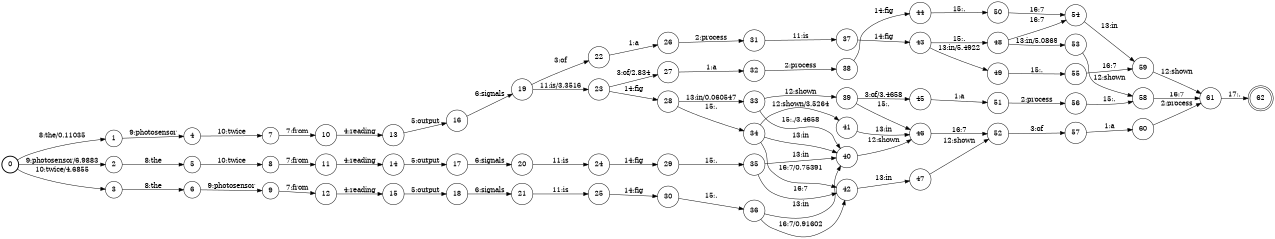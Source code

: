 digraph FST {
rankdir = LR;
size = "8.5,11";
label = "";
center = 1;
orientation = Portrait;
ranksep = "0.4";
nodesep = "0.25";
0 [label = "0", shape = circle, style = bold, fontsize = 14]
	0 -> 1 [label = "8:the/0.11035", fontsize = 14];
	0 -> 2 [label = "9:photosensor/6.9883", fontsize = 14];
	0 -> 3 [label = "10:twice/4.6855", fontsize = 14];
1 [label = "1", shape = circle, style = solid, fontsize = 14]
	1 -> 4 [label = "9:photosensor", fontsize = 14];
2 [label = "2", shape = circle, style = solid, fontsize = 14]
	2 -> 5 [label = "8:the", fontsize = 14];
3 [label = "3", shape = circle, style = solid, fontsize = 14]
	3 -> 6 [label = "8:the", fontsize = 14];
4 [label = "4", shape = circle, style = solid, fontsize = 14]
	4 -> 7 [label = "10:twice", fontsize = 14];
5 [label = "5", shape = circle, style = solid, fontsize = 14]
	5 -> 8 [label = "10:twice", fontsize = 14];
6 [label = "6", shape = circle, style = solid, fontsize = 14]
	6 -> 9 [label = "9:photosensor", fontsize = 14];
7 [label = "7", shape = circle, style = solid, fontsize = 14]
	7 -> 10 [label = "7:from", fontsize = 14];
8 [label = "8", shape = circle, style = solid, fontsize = 14]
	8 -> 11 [label = "7:from", fontsize = 14];
9 [label = "9", shape = circle, style = solid, fontsize = 14]
	9 -> 12 [label = "7:from", fontsize = 14];
10 [label = "10", shape = circle, style = solid, fontsize = 14]
	10 -> 13 [label = "4:reading", fontsize = 14];
11 [label = "11", shape = circle, style = solid, fontsize = 14]
	11 -> 14 [label = "4:reading", fontsize = 14];
12 [label = "12", shape = circle, style = solid, fontsize = 14]
	12 -> 15 [label = "4:reading", fontsize = 14];
13 [label = "13", shape = circle, style = solid, fontsize = 14]
	13 -> 16 [label = "5:output", fontsize = 14];
14 [label = "14", shape = circle, style = solid, fontsize = 14]
	14 -> 17 [label = "5:output", fontsize = 14];
15 [label = "15", shape = circle, style = solid, fontsize = 14]
	15 -> 18 [label = "5:output", fontsize = 14];
16 [label = "16", shape = circle, style = solid, fontsize = 14]
	16 -> 19 [label = "6:signals", fontsize = 14];
17 [label = "17", shape = circle, style = solid, fontsize = 14]
	17 -> 20 [label = "6:signals", fontsize = 14];
18 [label = "18", shape = circle, style = solid, fontsize = 14]
	18 -> 21 [label = "6:signals", fontsize = 14];
19 [label = "19", shape = circle, style = solid, fontsize = 14]
	19 -> 22 [label = "3:of", fontsize = 14];
	19 -> 23 [label = "11:is/3.3516", fontsize = 14];
20 [label = "20", shape = circle, style = solid, fontsize = 14]
	20 -> 24 [label = "11:is", fontsize = 14];
21 [label = "21", shape = circle, style = solid, fontsize = 14]
	21 -> 25 [label = "11:is", fontsize = 14];
22 [label = "22", shape = circle, style = solid, fontsize = 14]
	22 -> 26 [label = "1:a", fontsize = 14];
23 [label = "23", shape = circle, style = solid, fontsize = 14]
	23 -> 27 [label = "3:of/2.834", fontsize = 14];
	23 -> 28 [label = "14:fig", fontsize = 14];
24 [label = "24", shape = circle, style = solid, fontsize = 14]
	24 -> 29 [label = "14:fig", fontsize = 14];
25 [label = "25", shape = circle, style = solid, fontsize = 14]
	25 -> 30 [label = "14:fig", fontsize = 14];
26 [label = "26", shape = circle, style = solid, fontsize = 14]
	26 -> 31 [label = "2:process", fontsize = 14];
27 [label = "27", shape = circle, style = solid, fontsize = 14]
	27 -> 32 [label = "1:a", fontsize = 14];
28 [label = "28", shape = circle, style = solid, fontsize = 14]
	28 -> 33 [label = "13:in/0.060547", fontsize = 14];
	28 -> 34 [label = "15:.", fontsize = 14];
29 [label = "29", shape = circle, style = solid, fontsize = 14]
	29 -> 35 [label = "15:.", fontsize = 14];
30 [label = "30", shape = circle, style = solid, fontsize = 14]
	30 -> 36 [label = "15:.", fontsize = 14];
31 [label = "31", shape = circle, style = solid, fontsize = 14]
	31 -> 37 [label = "11:is", fontsize = 14];
32 [label = "32", shape = circle, style = solid, fontsize = 14]
	32 -> 38 [label = "2:process", fontsize = 14];
33 [label = "33", shape = circle, style = solid, fontsize = 14]
	33 -> 39 [label = "12:shown", fontsize = 14];
	33 -> 40 [label = "15:./3.4658", fontsize = 14];
34 [label = "34", shape = circle, style = solid, fontsize = 14]
	34 -> 41 [label = "12:shown/3.5264", fontsize = 14];
	34 -> 40 [label = "13:in", fontsize = 14];
	34 -> 42 [label = "16:7/0.75391", fontsize = 14];
35 [label = "35", shape = circle, style = solid, fontsize = 14]
	35 -> 40 [label = "13:in", fontsize = 14];
	35 -> 42 [label = "16:7", fontsize = 14];
36 [label = "36", shape = circle, style = solid, fontsize = 14]
	36 -> 40 [label = "13:in", fontsize = 14];
	36 -> 42 [label = "16:7/0.91602", fontsize = 14];
37 [label = "37", shape = circle, style = solid, fontsize = 14]
	37 -> 43 [label = "14:fig", fontsize = 14];
38 [label = "38", shape = circle, style = solid, fontsize = 14]
	38 -> 44 [label = "14:fig", fontsize = 14];
39 [label = "39", shape = circle, style = solid, fontsize = 14]
	39 -> 45 [label = "3:of/3.4658", fontsize = 14];
	39 -> 46 [label = "15:.", fontsize = 14];
40 [label = "40", shape = circle, style = solid, fontsize = 14]
	40 -> 46 [label = "12:shown", fontsize = 14];
41 [label = "41", shape = circle, style = solid, fontsize = 14]
	41 -> 46 [label = "13:in", fontsize = 14];
42 [label = "42", shape = circle, style = solid, fontsize = 14]
	42 -> 47 [label = "13:in", fontsize = 14];
43 [label = "43", shape = circle, style = solid, fontsize = 14]
	43 -> 49 [label = "13:in/5.4922", fontsize = 14];
	43 -> 48 [label = "15:.", fontsize = 14];
44 [label = "44", shape = circle, style = solid, fontsize = 14]
	44 -> 50 [label = "15:.", fontsize = 14];
45 [label = "45", shape = circle, style = solid, fontsize = 14]
	45 -> 51 [label = "1:a", fontsize = 14];
46 [label = "46", shape = circle, style = solid, fontsize = 14]
	46 -> 52 [label = "16:7", fontsize = 14];
47 [label = "47", shape = circle, style = solid, fontsize = 14]
	47 -> 52 [label = "12:shown", fontsize = 14];
48 [label = "48", shape = circle, style = solid, fontsize = 14]
	48 -> 53 [label = "13:in/5.0869", fontsize = 14];
	48 -> 54 [label = "16:7", fontsize = 14];
49 [label = "49", shape = circle, style = solid, fontsize = 14]
	49 -> 55 [label = "15:.", fontsize = 14];
50 [label = "50", shape = circle, style = solid, fontsize = 14]
	50 -> 54 [label = "16:7", fontsize = 14];
51 [label = "51", shape = circle, style = solid, fontsize = 14]
	51 -> 56 [label = "2:process", fontsize = 14];
52 [label = "52", shape = circle, style = solid, fontsize = 14]
	52 -> 57 [label = "3:of", fontsize = 14];
53 [label = "53", shape = circle, style = solid, fontsize = 14]
	53 -> 58 [label = "12:shown", fontsize = 14];
54 [label = "54", shape = circle, style = solid, fontsize = 14]
	54 -> 59 [label = "13:in", fontsize = 14];
55 [label = "55", shape = circle, style = solid, fontsize = 14]
	55 -> 59 [label = "16:7", fontsize = 14];
56 [label = "56", shape = circle, style = solid, fontsize = 14]
	56 -> 58 [label = "15:.", fontsize = 14];
57 [label = "57", shape = circle, style = solid, fontsize = 14]
	57 -> 60 [label = "1:a", fontsize = 14];
58 [label = "58", shape = circle, style = solid, fontsize = 14]
	58 -> 61 [label = "16:7", fontsize = 14];
59 [label = "59", shape = circle, style = solid, fontsize = 14]
	59 -> 61 [label = "12:shown", fontsize = 14];
60 [label = "60", shape = circle, style = solid, fontsize = 14]
	60 -> 61 [label = "2:process", fontsize = 14];
61 [label = "61", shape = circle, style = solid, fontsize = 14]
	61 -> 62 [label = "17:.", fontsize = 14];
62 [label = "62", shape = doublecircle, style = solid, fontsize = 14]
}
